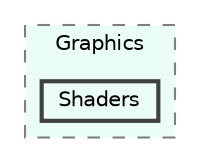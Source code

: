 digraph "C:/GEU/GEUCore/Source/Graphics/Shaders"
{
 // LATEX_PDF_SIZE
  bgcolor="transparent";
  edge [fontname=Helvetica,fontsize=10,labelfontname=Helvetica,labelfontsize=10];
  node [fontname=Helvetica,fontsize=10,shape=box,height=0.2,width=0.4];
  compound=true
  subgraph clusterdir_809c4f716c50d1269b0b29ab8c19935a {
    graph [ bgcolor="#ebfef5", pencolor="grey50", label="Graphics", fontname=Helvetica,fontsize=10 style="filled,dashed", URL="dir_809c4f716c50d1269b0b29ab8c19935a.html",tooltip=""]
  dir_6284c909491867f13bcb2d30824e6481 [label="Shaders", fillcolor="#ebfef5", color="grey25", style="filled,bold", URL="dir_6284c909491867f13bcb2d30824e6481.html",tooltip=""];
  }
}
